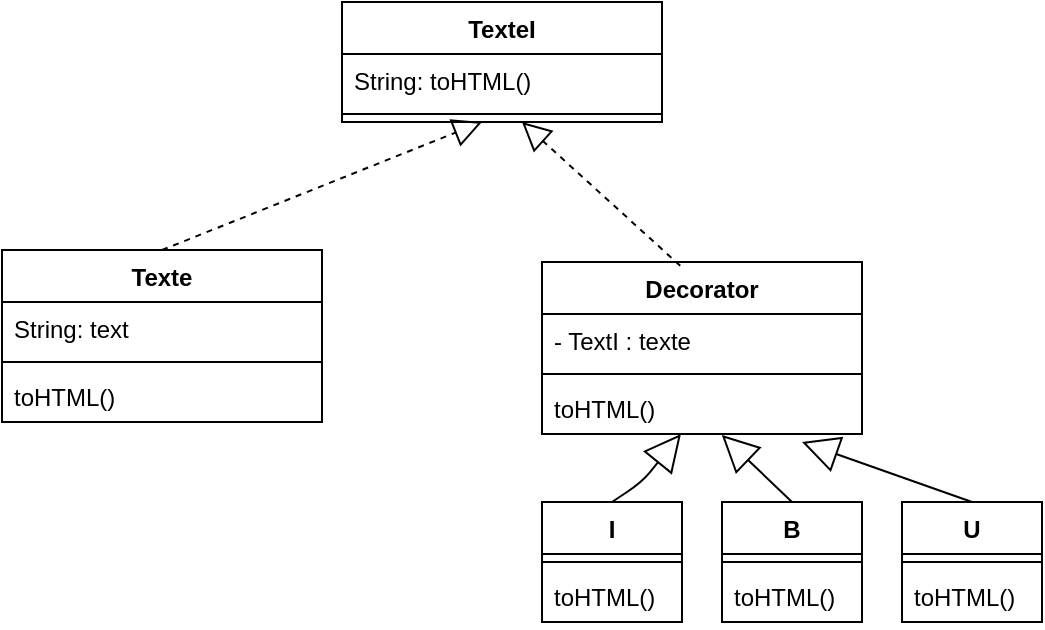 <mxfile version="12.9.9" type="device"><diagram id="ZKLg_kt-wV4WLVLmZs_q" name="Page-1"><mxGraphModel dx="980" dy="584" grid="1" gridSize="10" guides="1" tooltips="1" connect="1" arrows="1" fold="1" page="1" pageScale="1" pageWidth="827" pageHeight="1169" math="0" shadow="0"><root><mxCell id="0"/><mxCell id="1" parent="0"/><mxCell id="nkmlEBrYLcj7Fyyx_1Md-4" value="Decorator" style="swimlane;fontStyle=1;align=center;verticalAlign=top;childLayout=stackLayout;horizontal=1;startSize=26;horizontalStack=0;resizeParent=1;resizeParentMax=0;resizeLast=0;collapsible=1;marginBottom=0;" vertex="1" parent="1"><mxGeometry x="360" y="400" width="160" height="86" as="geometry"/></mxCell><mxCell id="nkmlEBrYLcj7Fyyx_1Md-5" value="- TextI : texte" style="text;strokeColor=none;fillColor=none;align=left;verticalAlign=top;spacingLeft=4;spacingRight=4;overflow=hidden;rotatable=0;points=[[0,0.5],[1,0.5]];portConstraint=eastwest;" vertex="1" parent="nkmlEBrYLcj7Fyyx_1Md-4"><mxGeometry y="26" width="160" height="26" as="geometry"/></mxCell><mxCell id="nkmlEBrYLcj7Fyyx_1Md-6" value="" style="line;strokeWidth=1;fillColor=none;align=left;verticalAlign=middle;spacingTop=-1;spacingLeft=3;spacingRight=3;rotatable=0;labelPosition=right;points=[];portConstraint=eastwest;" vertex="1" parent="nkmlEBrYLcj7Fyyx_1Md-4"><mxGeometry y="52" width="160" height="8" as="geometry"/></mxCell><mxCell id="nkmlEBrYLcj7Fyyx_1Md-7" value="toHTML()" style="text;strokeColor=none;fillColor=none;align=left;verticalAlign=top;spacingLeft=4;spacingRight=4;overflow=hidden;rotatable=0;points=[[0,0.5],[1,0.5]];portConstraint=eastwest;" vertex="1" parent="nkmlEBrYLcj7Fyyx_1Md-4"><mxGeometry y="60" width="160" height="26" as="geometry"/></mxCell><mxCell id="nkmlEBrYLcj7Fyyx_1Md-8" value="Texte" style="swimlane;fontStyle=1;align=center;verticalAlign=top;childLayout=stackLayout;horizontal=1;startSize=26;horizontalStack=0;resizeParent=1;resizeParentMax=0;resizeLast=0;collapsible=1;marginBottom=0;" vertex="1" parent="1"><mxGeometry x="90" y="394" width="160" height="86" as="geometry"/></mxCell><mxCell id="nkmlEBrYLcj7Fyyx_1Md-9" value="String: text" style="text;strokeColor=none;fillColor=none;align=left;verticalAlign=top;spacingLeft=4;spacingRight=4;overflow=hidden;rotatable=0;points=[[0,0.5],[1,0.5]];portConstraint=eastwest;" vertex="1" parent="nkmlEBrYLcj7Fyyx_1Md-8"><mxGeometry y="26" width="160" height="26" as="geometry"/></mxCell><mxCell id="nkmlEBrYLcj7Fyyx_1Md-10" value="" style="line;strokeWidth=1;fillColor=none;align=left;verticalAlign=middle;spacingTop=-1;spacingLeft=3;spacingRight=3;rotatable=0;labelPosition=right;points=[];portConstraint=eastwest;" vertex="1" parent="nkmlEBrYLcj7Fyyx_1Md-8"><mxGeometry y="52" width="160" height="8" as="geometry"/></mxCell><mxCell id="nkmlEBrYLcj7Fyyx_1Md-11" value="toHTML()" style="text;strokeColor=none;fillColor=none;align=left;verticalAlign=top;spacingLeft=4;spacingRight=4;overflow=hidden;rotatable=0;points=[[0,0.5],[1,0.5]];portConstraint=eastwest;" vertex="1" parent="nkmlEBrYLcj7Fyyx_1Md-8"><mxGeometry y="60" width="160" height="26" as="geometry"/></mxCell><mxCell id="nkmlEBrYLcj7Fyyx_1Md-12" value="TexteI" style="swimlane;fontStyle=1;align=center;verticalAlign=top;childLayout=stackLayout;horizontal=1;startSize=26;horizontalStack=0;resizeParent=1;resizeParentMax=0;resizeLast=0;collapsible=1;marginBottom=0;" vertex="1" parent="1"><mxGeometry x="260" y="270" width="160" height="60" as="geometry"/></mxCell><mxCell id="nkmlEBrYLcj7Fyyx_1Md-13" value="String: toHTML()" style="text;strokeColor=none;fillColor=none;align=left;verticalAlign=top;spacingLeft=4;spacingRight=4;overflow=hidden;rotatable=0;points=[[0,0.5],[1,0.5]];portConstraint=eastwest;" vertex="1" parent="nkmlEBrYLcj7Fyyx_1Md-12"><mxGeometry y="26" width="160" height="26" as="geometry"/></mxCell><mxCell id="nkmlEBrYLcj7Fyyx_1Md-14" value="" style="line;strokeWidth=1;fillColor=none;align=left;verticalAlign=middle;spacingTop=-1;spacingLeft=3;spacingRight=3;rotatable=0;labelPosition=right;points=[];portConstraint=eastwest;" vertex="1" parent="nkmlEBrYLcj7Fyyx_1Md-12"><mxGeometry y="52" width="160" height="8" as="geometry"/></mxCell><mxCell id="nkmlEBrYLcj7Fyyx_1Md-16" value="" style="endArrow=block;dashed=1;endFill=0;endSize=12;html=1;exitX=0.5;exitY=0;exitDx=0;exitDy=0;" edge="1" parent="1" source="nkmlEBrYLcj7Fyyx_1Md-8" target="nkmlEBrYLcj7Fyyx_1Md-14"><mxGeometry width="160" relative="1" as="geometry"><mxPoint x="410" y="380" as="sourcePoint"/><mxPoint x="570" y="380" as="targetPoint"/></mxGeometry></mxCell><mxCell id="nkmlEBrYLcj7Fyyx_1Md-17" value="" style="endArrow=block;dashed=1;endFill=0;endSize=12;html=1;exitX=0.432;exitY=0.022;exitDx=0;exitDy=0;exitPerimeter=0;" edge="1" parent="1" source="nkmlEBrYLcj7Fyyx_1Md-4"><mxGeometry width="160" relative="1" as="geometry"><mxPoint x="350" y="580" as="sourcePoint"/><mxPoint x="350" y="330" as="targetPoint"/></mxGeometry></mxCell><mxCell id="nkmlEBrYLcj7Fyyx_1Md-20" value="I" style="swimlane;fontStyle=1;align=center;verticalAlign=top;childLayout=stackLayout;horizontal=1;startSize=26;horizontalStack=0;resizeParent=1;resizeParentMax=0;resizeLast=0;collapsible=1;marginBottom=0;" vertex="1" parent="1"><mxGeometry x="360" y="520" width="70" height="60" as="geometry"/></mxCell><mxCell id="nkmlEBrYLcj7Fyyx_1Md-22" value="" style="line;strokeWidth=1;fillColor=none;align=left;verticalAlign=middle;spacingTop=-1;spacingLeft=3;spacingRight=3;rotatable=0;labelPosition=right;points=[];portConstraint=eastwest;" vertex="1" parent="nkmlEBrYLcj7Fyyx_1Md-20"><mxGeometry y="26" width="70" height="8" as="geometry"/></mxCell><mxCell id="nkmlEBrYLcj7Fyyx_1Md-23" value="toHTML()" style="text;strokeColor=none;fillColor=none;align=left;verticalAlign=top;spacingLeft=4;spacingRight=4;overflow=hidden;rotatable=0;points=[[0,0.5],[1,0.5]];portConstraint=eastwest;" vertex="1" parent="nkmlEBrYLcj7Fyyx_1Md-20"><mxGeometry y="34" width="70" height="26" as="geometry"/></mxCell><mxCell id="nkmlEBrYLcj7Fyyx_1Md-24" value="B" style="swimlane;fontStyle=1;align=center;verticalAlign=top;childLayout=stackLayout;horizontal=1;startSize=26;horizontalStack=0;resizeParent=1;resizeParentMax=0;resizeLast=0;collapsible=1;marginBottom=0;" vertex="1" parent="1"><mxGeometry x="450" y="520" width="70" height="60" as="geometry"/></mxCell><mxCell id="nkmlEBrYLcj7Fyyx_1Md-25" value="" style="line;strokeWidth=1;fillColor=none;align=left;verticalAlign=middle;spacingTop=-1;spacingLeft=3;spacingRight=3;rotatable=0;labelPosition=right;points=[];portConstraint=eastwest;" vertex="1" parent="nkmlEBrYLcj7Fyyx_1Md-24"><mxGeometry y="26" width="70" height="8" as="geometry"/></mxCell><mxCell id="nkmlEBrYLcj7Fyyx_1Md-26" value="toHTML()" style="text;strokeColor=none;fillColor=none;align=left;verticalAlign=top;spacingLeft=4;spacingRight=4;overflow=hidden;rotatable=0;points=[[0,0.5],[1,0.5]];portConstraint=eastwest;" vertex="1" parent="nkmlEBrYLcj7Fyyx_1Md-24"><mxGeometry y="34" width="70" height="26" as="geometry"/></mxCell><mxCell id="nkmlEBrYLcj7Fyyx_1Md-27" value="U" style="swimlane;fontStyle=1;align=center;verticalAlign=top;childLayout=stackLayout;horizontal=1;startSize=26;horizontalStack=0;resizeParent=1;resizeParentMax=0;resizeLast=0;collapsible=1;marginBottom=0;" vertex="1" parent="1"><mxGeometry x="540" y="520" width="70" height="60" as="geometry"/></mxCell><mxCell id="nkmlEBrYLcj7Fyyx_1Md-28" value="" style="line;strokeWidth=1;fillColor=none;align=left;verticalAlign=middle;spacingTop=-1;spacingLeft=3;spacingRight=3;rotatable=0;labelPosition=right;points=[];portConstraint=eastwest;" vertex="1" parent="nkmlEBrYLcj7Fyyx_1Md-27"><mxGeometry y="26" width="70" height="8" as="geometry"/></mxCell><mxCell id="nkmlEBrYLcj7Fyyx_1Md-29" value="toHTML()" style="text;strokeColor=none;fillColor=none;align=left;verticalAlign=top;spacingLeft=4;spacingRight=4;overflow=hidden;rotatable=0;points=[[0,0.5],[1,0.5]];portConstraint=eastwest;" vertex="1" parent="nkmlEBrYLcj7Fyyx_1Md-27"><mxGeometry y="34" width="70" height="26" as="geometry"/></mxCell><mxCell id="nkmlEBrYLcj7Fyyx_1Md-30" value="" style="endArrow=block;endSize=16;endFill=0;html=1;exitX=0.5;exitY=0;exitDx=0;exitDy=0;" edge="1" parent="1" source="nkmlEBrYLcj7Fyyx_1Md-20" target="nkmlEBrYLcj7Fyyx_1Md-7"><mxGeometry width="160" relative="1" as="geometry"><mxPoint x="400" y="530" as="sourcePoint"/><mxPoint x="380" y="690" as="targetPoint"/><Array as="points"><mxPoint x="410" y="510"/></Array></mxGeometry></mxCell><mxCell id="nkmlEBrYLcj7Fyyx_1Md-31" value="" style="endArrow=block;endSize=16;endFill=0;html=1;exitX=0.5;exitY=0;exitDx=0;exitDy=0;entryX=0.562;entryY=1.018;entryDx=0;entryDy=0;entryPerimeter=0;" edge="1" parent="1" source="nkmlEBrYLcj7Fyyx_1Md-24" target="nkmlEBrYLcj7Fyyx_1Md-7"><mxGeometry width="160" relative="1" as="geometry"><mxPoint x="405" y="530" as="sourcePoint"/><mxPoint x="439.459" y="496" as="targetPoint"/><Array as="points"/></mxGeometry></mxCell><mxCell id="nkmlEBrYLcj7Fyyx_1Md-32" value="" style="endArrow=block;endSize=16;endFill=0;html=1;exitX=0.5;exitY=0;exitDx=0;exitDy=0;" edge="1" parent="1" source="nkmlEBrYLcj7Fyyx_1Md-27"><mxGeometry width="160" relative="1" as="geometry"><mxPoint x="495" y="530" as="sourcePoint"/><mxPoint x="490" y="490" as="targetPoint"/><Array as="points"/></mxGeometry></mxCell></root></mxGraphModel></diagram></mxfile>
